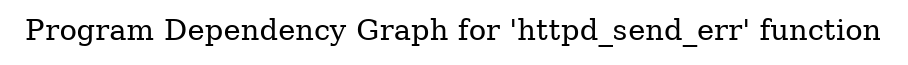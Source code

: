 digraph "Program Dependency Graph for 'httpd_send_err' function" {
	label="Program Dependency Graph for 'httpd_send_err' function";

}
